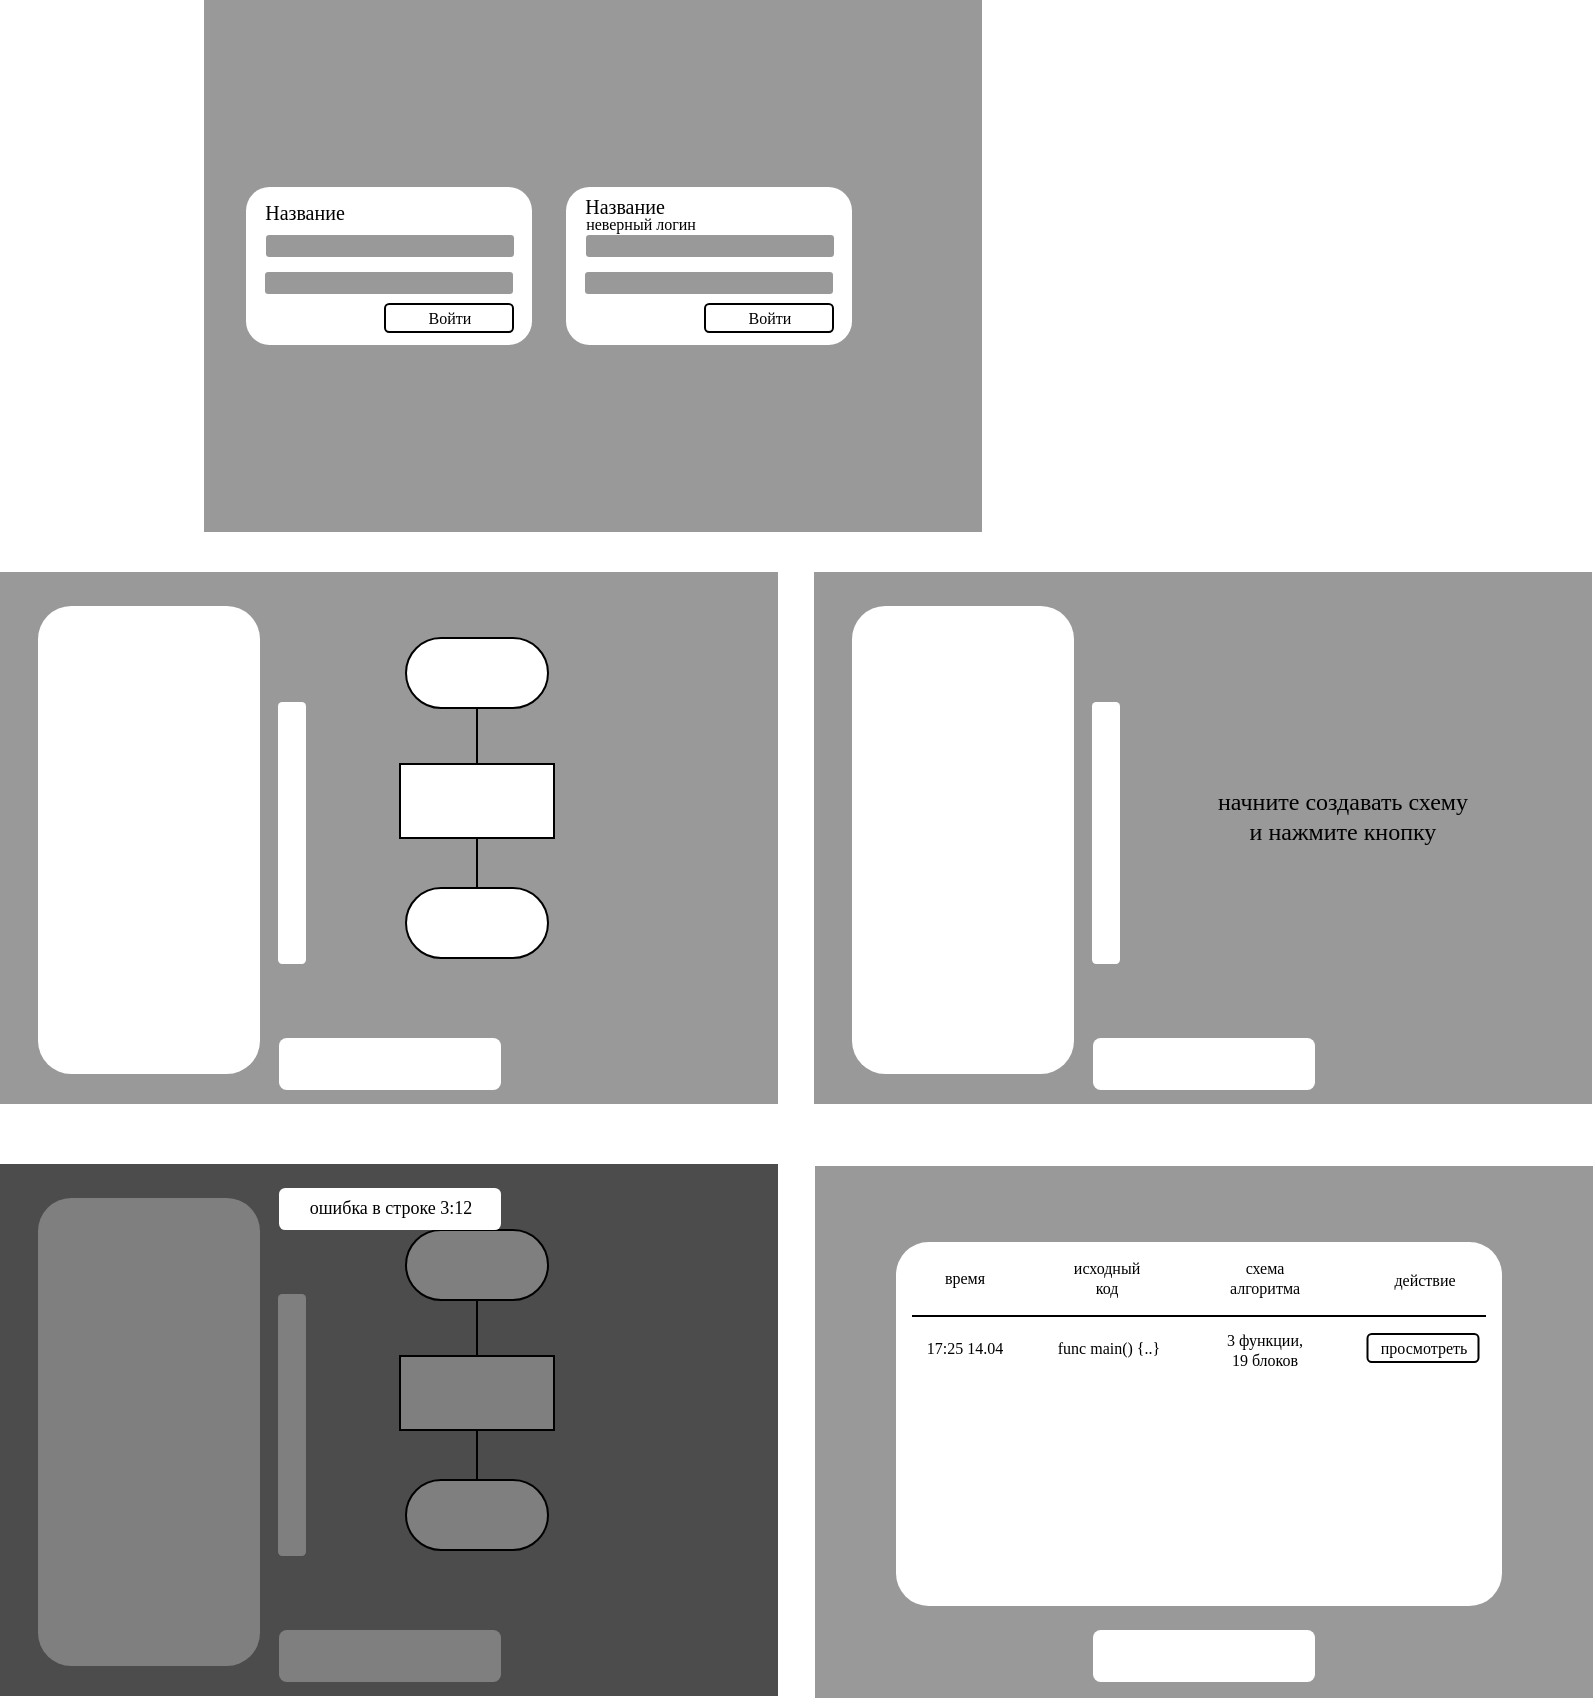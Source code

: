 <mxfile version="21.1.2" type="device">
  <diagram name="Page-1" id="pug7JpvvA5jX9YLAj4jf">
    <mxGraphModel dx="567" dy="328" grid="0" gridSize="10" guides="1" tooltips="1" connect="1" arrows="1" fold="1" page="1" pageScale="1" pageWidth="850" pageHeight="1100" math="0" shadow="0">
      <root>
        <mxCell id="0" />
        <mxCell id="1" parent="0" />
        <mxCell id="2DIBOKiYu4N6tp_q-Bgl-1" value="" style="rounded=0;whiteSpace=wrap;html=1;fillColor=#999999;strokeColor=none;" parent="1" vertex="1">
          <mxGeometry x="125" y="41" width="389" height="266" as="geometry" />
        </mxCell>
        <mxCell id="2DIBOKiYu4N6tp_q-Bgl-2" value="" style="rounded=1;whiteSpace=wrap;html=1;strokeColor=none;" parent="1" vertex="1">
          <mxGeometry x="146" y="134.5" width="143" height="79" as="geometry" />
        </mxCell>
        <mxCell id="2DIBOKiYu4N6tp_q-Bgl-3" value="Название" style="text;html=1;align=center;verticalAlign=middle;resizable=0;points=[];autosize=1;strokeColor=none;fillColor=none;fontFamily=Times New Roman;fontSize=10;" parent="1" vertex="1">
          <mxGeometry x="146" y="134.5" width="58" height="24" as="geometry" />
        </mxCell>
        <mxCell id="2DIBOKiYu4N6tp_q-Bgl-4" value="" style="rounded=1;whiteSpace=wrap;html=1;fillColor=#999999;strokeColor=none;" parent="1" vertex="1">
          <mxGeometry x="156" y="158.5" width="124" height="11" as="geometry" />
        </mxCell>
        <mxCell id="2DIBOKiYu4N6tp_q-Bgl-6" value="" style="rounded=1;whiteSpace=wrap;html=1;fillColor=#999999;strokeColor=none;" parent="1" vertex="1">
          <mxGeometry x="155.5" y="177" width="124" height="11" as="geometry" />
        </mxCell>
        <mxCell id="2DIBOKiYu4N6tp_q-Bgl-7" value="Войти" style="rounded=1;whiteSpace=wrap;html=1;fontFamily=Times New Roman;fontSize=8;strokeWidth=1;" parent="1" vertex="1">
          <mxGeometry x="215.5" y="193" width="64" height="14" as="geometry" />
        </mxCell>
        <mxCell id="2DIBOKiYu4N6tp_q-Bgl-9" value="" style="rounded=1;whiteSpace=wrap;html=1;strokeColor=none;" parent="1" vertex="1">
          <mxGeometry x="306" y="134.5" width="143" height="79" as="geometry" />
        </mxCell>
        <mxCell id="2DIBOKiYu4N6tp_q-Bgl-10" value="Название" style="text;html=1;align=center;verticalAlign=middle;resizable=0;points=[];autosize=1;strokeColor=none;fillColor=none;fontFamily=Times New Roman;fontSize=10;" parent="1" vertex="1">
          <mxGeometry x="306" y="132" width="58" height="24" as="geometry" />
        </mxCell>
        <mxCell id="2DIBOKiYu4N6tp_q-Bgl-11" value="" style="rounded=1;whiteSpace=wrap;html=1;fillColor=#999999;strokeColor=none;" parent="1" vertex="1">
          <mxGeometry x="316" y="158.5" width="124" height="11" as="geometry" />
        </mxCell>
        <mxCell id="2DIBOKiYu4N6tp_q-Bgl-12" value="" style="rounded=1;whiteSpace=wrap;html=1;fillColor=#999999;strokeColor=none;" parent="1" vertex="1">
          <mxGeometry x="315.5" y="177" width="124" height="11" as="geometry" />
        </mxCell>
        <mxCell id="2DIBOKiYu4N6tp_q-Bgl-13" value="Войти" style="rounded=1;whiteSpace=wrap;html=1;fontFamily=Times New Roman;fontSize=8;strokeWidth=1;" parent="1" vertex="1">
          <mxGeometry x="375.5" y="193" width="64" height="14" as="geometry" />
        </mxCell>
        <mxCell id="2DIBOKiYu4N6tp_q-Bgl-14" value="неверный логин" style="text;html=1;align=center;verticalAlign=middle;resizable=0;points=[];autosize=1;strokeColor=none;fillColor=none;fontFamily=Times New Roman;fontSize=8;" parent="1" vertex="1">
          <mxGeometry x="306" y="142" width="73" height="22" as="geometry" />
        </mxCell>
        <mxCell id="2DIBOKiYu4N6tp_q-Bgl-15" value="" style="rounded=0;whiteSpace=wrap;html=1;fillColor=#999999;strokeColor=none;" parent="1" vertex="1">
          <mxGeometry x="23" y="327" width="389" height="266" as="geometry" />
        </mxCell>
        <mxCell id="2DIBOKiYu4N6tp_q-Bgl-16" value="" style="rounded=1;whiteSpace=wrap;html=1;strokeColor=none;" parent="1" vertex="1">
          <mxGeometry x="42" y="344" width="111" height="234" as="geometry" />
        </mxCell>
        <mxCell id="2DIBOKiYu4N6tp_q-Bgl-17" value="" style="rounded=1;whiteSpace=wrap;html=1;strokeColor=none;" parent="1" vertex="1">
          <mxGeometry x="162" y="392" width="14" height="131" as="geometry" />
        </mxCell>
        <mxCell id="2DIBOKiYu4N6tp_q-Bgl-22" value="" style="edgeStyle=orthogonalEdgeStyle;rounded=0;orthogonalLoop=1;jettySize=auto;html=1;endArrow=none;endFill=0;" parent="1" source="2DIBOKiYu4N6tp_q-Bgl-18" target="2DIBOKiYu4N6tp_q-Bgl-21" edge="1">
          <mxGeometry relative="1" as="geometry" />
        </mxCell>
        <mxCell id="2DIBOKiYu4N6tp_q-Bgl-18" value="" style="rounded=1;whiteSpace=wrap;html=1;arcSize=50;" parent="1" vertex="1">
          <mxGeometry x="226" y="360" width="71" height="35" as="geometry" />
        </mxCell>
        <mxCell id="2DIBOKiYu4N6tp_q-Bgl-19" value="" style="rounded=0;whiteSpace=wrap;html=1;" parent="1" vertex="1">
          <mxGeometry x="223" y="423" width="77" height="37" as="geometry" />
        </mxCell>
        <mxCell id="2DIBOKiYu4N6tp_q-Bgl-21" value="" style="rounded=1;whiteSpace=wrap;html=1;arcSize=50;" parent="1" vertex="1">
          <mxGeometry x="226" y="485" width="71" height="35" as="geometry" />
        </mxCell>
        <mxCell id="2DIBOKiYu4N6tp_q-Bgl-23" value="" style="rounded=1;whiteSpace=wrap;html=1;strokeColor=none;" parent="1" vertex="1">
          <mxGeometry x="162.5" y="560" width="111" height="26" as="geometry" />
        </mxCell>
        <mxCell id="2DIBOKiYu4N6tp_q-Bgl-24" value="" style="rounded=0;whiteSpace=wrap;html=1;fillColor=#999999;strokeColor=none;" parent="1" vertex="1">
          <mxGeometry x="430" y="327" width="389" height="266" as="geometry" />
        </mxCell>
        <mxCell id="2DIBOKiYu4N6tp_q-Bgl-25" value="" style="rounded=1;whiteSpace=wrap;html=1;strokeColor=none;" parent="1" vertex="1">
          <mxGeometry x="449" y="344" width="111" height="234" as="geometry" />
        </mxCell>
        <mxCell id="2DIBOKiYu4N6tp_q-Bgl-26" value="" style="rounded=1;whiteSpace=wrap;html=1;strokeColor=none;" parent="1" vertex="1">
          <mxGeometry x="569" y="392" width="14" height="131" as="geometry" />
        </mxCell>
        <mxCell id="2DIBOKiYu4N6tp_q-Bgl-31" value="" style="rounded=1;whiteSpace=wrap;html=1;strokeColor=none;" parent="1" vertex="1">
          <mxGeometry x="569.5" y="560" width="111" height="26" as="geometry" />
        </mxCell>
        <mxCell id="2DIBOKiYu4N6tp_q-Bgl-32" value="начните создавать схему&lt;br&gt;и нажмите кнопку" style="text;html=1;align=center;verticalAlign=middle;resizable=0;points=[];autosize=1;strokeColor=none;fillColor=none;fontFamily=Times New Roman;" parent="1" vertex="1">
          <mxGeometry x="622.5" y="428" width="143" height="41" as="geometry" />
        </mxCell>
        <mxCell id="2DIBOKiYu4N6tp_q-Bgl-33" value="" style="rounded=0;whiteSpace=wrap;html=1;fillColor=#999999;strokeColor=none;" parent="1" vertex="1">
          <mxGeometry x="23" y="623" width="389" height="266" as="geometry" />
        </mxCell>
        <mxCell id="2DIBOKiYu4N6tp_q-Bgl-34" value="" style="rounded=1;whiteSpace=wrap;html=1;strokeColor=none;" parent="1" vertex="1">
          <mxGeometry x="42" y="640" width="111" height="234" as="geometry" />
        </mxCell>
        <mxCell id="2DIBOKiYu4N6tp_q-Bgl-35" value="" style="rounded=1;whiteSpace=wrap;html=1;strokeColor=none;" parent="1" vertex="1">
          <mxGeometry x="162" y="688" width="14" height="131" as="geometry" />
        </mxCell>
        <mxCell id="2DIBOKiYu4N6tp_q-Bgl-36" value="" style="edgeStyle=orthogonalEdgeStyle;rounded=0;orthogonalLoop=1;jettySize=auto;html=1;endArrow=none;endFill=0;" parent="1" source="2DIBOKiYu4N6tp_q-Bgl-37" target="2DIBOKiYu4N6tp_q-Bgl-39" edge="1">
          <mxGeometry relative="1" as="geometry" />
        </mxCell>
        <mxCell id="2DIBOKiYu4N6tp_q-Bgl-37" value="" style="rounded=1;whiteSpace=wrap;html=1;arcSize=50;" parent="1" vertex="1">
          <mxGeometry x="226" y="656" width="71" height="35" as="geometry" />
        </mxCell>
        <mxCell id="2DIBOKiYu4N6tp_q-Bgl-38" value="" style="rounded=0;whiteSpace=wrap;html=1;" parent="1" vertex="1">
          <mxGeometry x="223" y="719" width="77" height="37" as="geometry" />
        </mxCell>
        <mxCell id="2DIBOKiYu4N6tp_q-Bgl-39" value="" style="rounded=1;whiteSpace=wrap;html=1;arcSize=50;" parent="1" vertex="1">
          <mxGeometry x="226" y="781" width="71" height="35" as="geometry" />
        </mxCell>
        <mxCell id="2DIBOKiYu4N6tp_q-Bgl-40" value="" style="rounded=1;whiteSpace=wrap;html=1;strokeColor=none;" parent="1" vertex="1">
          <mxGeometry x="162.5" y="856" width="111" height="26" as="geometry" />
        </mxCell>
        <mxCell id="2DIBOKiYu4N6tp_q-Bgl-42" value="" style="rounded=0;whiteSpace=wrap;html=1;fillColor=#000000;strokeColor=none;textOpacity=50;opacity=50;glass=0;shadow=0;backdropFilter=blur(10);" parent="1" vertex="1">
          <mxGeometry x="23" y="623" width="389" height="266" as="geometry" />
        </mxCell>
        <mxCell id="2DIBOKiYu4N6tp_q-Bgl-41" value="" style="rounded=1;whiteSpace=wrap;html=1;strokeColor=none;fillColor=#ffffff;" parent="1" vertex="1">
          <mxGeometry x="162.5" y="635" width="111" height="21" as="geometry" />
        </mxCell>
        <mxCell id="2DIBOKiYu4N6tp_q-Bgl-43" value="ошибка в строке 3:12" style="text;html=1;align=center;verticalAlign=middle;resizable=0;points=[];autosize=1;strokeColor=none;fillColor=none;fontFamily=Times New Roman;fontSize=9;" parent="1" vertex="1">
          <mxGeometry x="168" y="633" width="99" height="23" as="geometry" />
        </mxCell>
        <mxCell id="2DIBOKiYu4N6tp_q-Bgl-44" value="" style="rounded=0;whiteSpace=wrap;html=1;fillColor=#999999;strokeColor=none;" parent="1" vertex="1">
          <mxGeometry x="430.5" y="624" width="389" height="266" as="geometry" />
        </mxCell>
        <mxCell id="2DIBOKiYu4N6tp_q-Bgl-45" value="" style="rounded=1;whiteSpace=wrap;html=1;strokeColor=none;" parent="1" vertex="1">
          <mxGeometry x="569.5" y="856" width="111" height="26" as="geometry" />
        </mxCell>
        <mxCell id="2DIBOKiYu4N6tp_q-Bgl-46" value="" style="rounded=1;whiteSpace=wrap;html=1;strokeColor=none;arcSize=9;" parent="1" vertex="1">
          <mxGeometry x="471" y="662" width="303" height="182" as="geometry" />
        </mxCell>
        <mxCell id="2DIBOKiYu4N6tp_q-Bgl-47" value="время" style="text;html=1;align=center;verticalAlign=middle;resizable=0;points=[];autosize=1;strokeColor=none;fillColor=none;fontSize=8;fontFamily=Times New Roman;" parent="1" vertex="1">
          <mxGeometry x="485.5" y="669" width="38" height="22" as="geometry" />
        </mxCell>
        <mxCell id="2DIBOKiYu4N6tp_q-Bgl-48" value="исходный&lt;br&gt;код" style="text;html=1;align=center;verticalAlign=middle;resizable=0;points=[];autosize=1;strokeColor=none;fillColor=none;fontSize=8;fontFamily=Times New Roman;" parent="1" vertex="1">
          <mxGeometry x="550.5" y="664.5" width="51" height="31" as="geometry" />
        </mxCell>
        <mxCell id="2DIBOKiYu4N6tp_q-Bgl-49" value="схема&lt;br&gt;алгоритма" style="text;html=1;align=center;verticalAlign=middle;resizable=0;points=[];autosize=1;strokeColor=none;fillColor=none;fontSize=8;fontFamily=Times New Roman;" parent="1" vertex="1">
          <mxGeometry x="628" y="664.5" width="53" height="31" as="geometry" />
        </mxCell>
        <mxCell id="2DIBOKiYu4N6tp_q-Bgl-50" value="действие" style="text;html=1;align=center;verticalAlign=middle;resizable=0;points=[];autosize=1;strokeColor=none;fillColor=none;fontSize=8;fontFamily=Times New Roman;" parent="1" vertex="1">
          <mxGeometry x="710" y="669.5" width="49" height="22" as="geometry" />
        </mxCell>
        <mxCell id="2DIBOKiYu4N6tp_q-Bgl-51" value="просмотреть" style="rounded=1;whiteSpace=wrap;html=1;fontFamily=Times New Roman;fontSize=8;strokeWidth=1;" parent="1" vertex="1">
          <mxGeometry x="706.75" y="708" width="55.5" height="14" as="geometry" />
        </mxCell>
        <mxCell id="2DIBOKiYu4N6tp_q-Bgl-52" value="" style="endArrow=none;html=1;rounded=0;" parent="1" edge="1">
          <mxGeometry width="50" height="50" relative="1" as="geometry">
            <mxPoint x="766" y="699" as="sourcePoint" />
            <mxPoint x="479" y="699" as="targetPoint" />
          </mxGeometry>
        </mxCell>
        <mxCell id="2DIBOKiYu4N6tp_q-Bgl-53" value="17:25 14.04" style="text;html=1;align=center;verticalAlign=middle;resizable=0;points=[];autosize=1;strokeColor=none;fillColor=none;fontSize=8;fontFamily=Times New Roman;" parent="1" vertex="1">
          <mxGeometry x="476.5" y="704" width="56" height="22" as="geometry" />
        </mxCell>
        <mxCell id="2DIBOKiYu4N6tp_q-Bgl-54" value="func main() {..}" style="text;html=1;align=center;verticalAlign=middle;resizable=0;points=[];autosize=1;strokeColor=none;fillColor=none;fontSize=8;fontFamily=Times New Roman;" parent="1" vertex="1">
          <mxGeometry x="542" y="704" width="69" height="22" as="geometry" />
        </mxCell>
        <mxCell id="2DIBOKiYu4N6tp_q-Bgl-55" value="3 функции,&lt;br&gt;19 блоков" style="text;html=1;align=center;verticalAlign=middle;resizable=0;points=[];autosize=1;strokeColor=none;fillColor=none;fontSize=8;fontFamily=Times New Roman;" parent="1" vertex="1">
          <mxGeometry x="627" y="700" width="56" height="31" as="geometry" />
        </mxCell>
      </root>
    </mxGraphModel>
  </diagram>
</mxfile>
